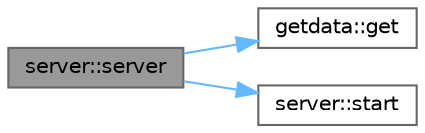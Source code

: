digraph "server::server"
{
 // LATEX_PDF_SIZE
  bgcolor="transparent";
  edge [fontname=Helvetica,fontsize=10,labelfontname=Helvetica,labelfontsize=10];
  node [fontname=Helvetica,fontsize=10,shape=box,height=0.2,width=0.4];
  rankdir="LR";
  Node1 [id="Node000001",label="server::server",height=0.2,width=0.4,color="gray40", fillcolor="grey60", style="filled", fontcolor="black",tooltip="конструктор класса"];
  Node1 -> Node2 [id="edge1_Node000001_Node000002",color="steelblue1",style="solid",tooltip=" "];
  Node2 [id="Node000002",label="getdata::get",height=0.2,width=0.4,color="grey40", fillcolor="white", style="filled",URL="$classgetdata.html#acd5734e788ffa1bc8f75a5be071fb1a4",tooltip="Запись ID:PASS в словарь"];
  Node1 -> Node3 [id="edge2_Node000001_Node000003",color="steelblue1",style="solid",tooltip=" "];
  Node3 [id="Node000003",label="server::start",height=0.2,width=0.4,color="grey40", fillcolor="white", style="filled",URL="$classserver.html#a5f7efa7328a355b59c3bdf7feca6d959",tooltip="Запуск сервера и бинд порта"];
}

